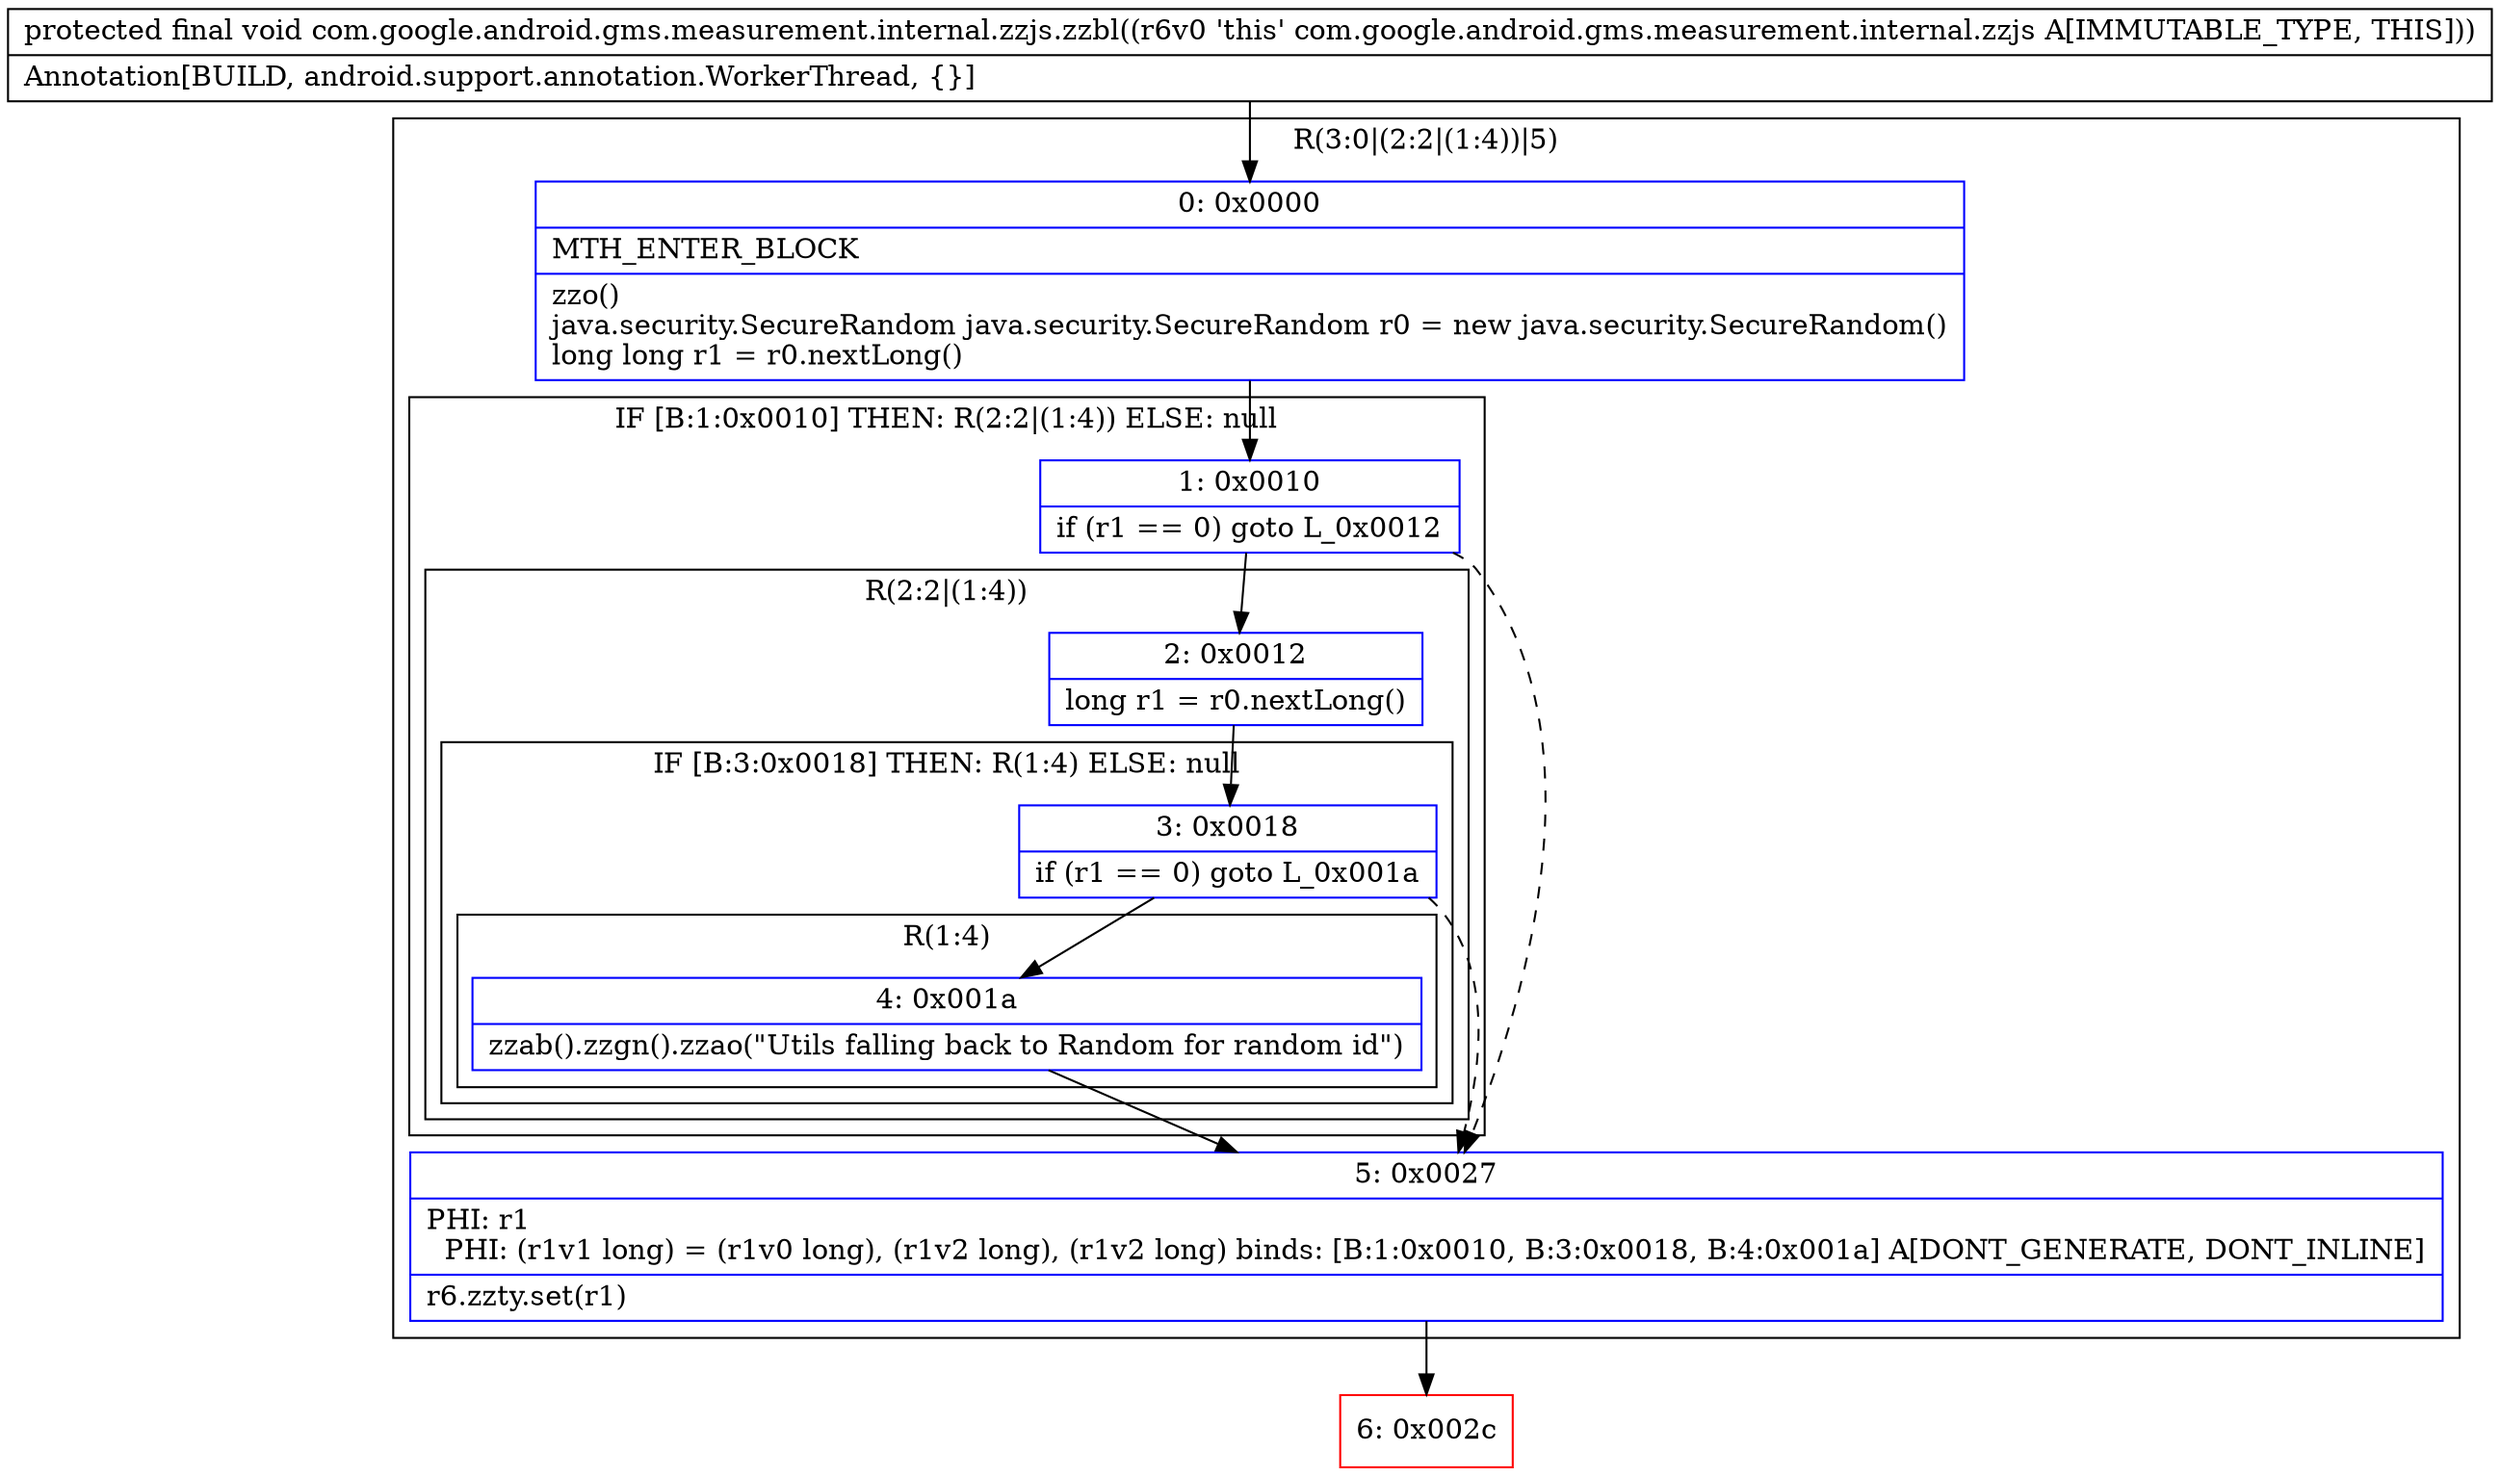 digraph "CFG forcom.google.android.gms.measurement.internal.zzjs.zzbl()V" {
subgraph cluster_Region_377405031 {
label = "R(3:0|(2:2|(1:4))|5)";
node [shape=record,color=blue];
Node_0 [shape=record,label="{0\:\ 0x0000|MTH_ENTER_BLOCK\l|zzo()\ljava.security.SecureRandom java.security.SecureRandom r0 = new java.security.SecureRandom()\llong long r1 = r0.nextLong()\l}"];
subgraph cluster_IfRegion_2005560614 {
label = "IF [B:1:0x0010] THEN: R(2:2|(1:4)) ELSE: null";
node [shape=record,color=blue];
Node_1 [shape=record,label="{1\:\ 0x0010|if (r1 == 0) goto L_0x0012\l}"];
subgraph cluster_Region_1143397310 {
label = "R(2:2|(1:4))";
node [shape=record,color=blue];
Node_2 [shape=record,label="{2\:\ 0x0012|long r1 = r0.nextLong()\l}"];
subgraph cluster_IfRegion_1207115065 {
label = "IF [B:3:0x0018] THEN: R(1:4) ELSE: null";
node [shape=record,color=blue];
Node_3 [shape=record,label="{3\:\ 0x0018|if (r1 == 0) goto L_0x001a\l}"];
subgraph cluster_Region_619406635 {
label = "R(1:4)";
node [shape=record,color=blue];
Node_4 [shape=record,label="{4\:\ 0x001a|zzab().zzgn().zzao(\"Utils falling back to Random for random id\")\l}"];
}
}
}
}
Node_5 [shape=record,label="{5\:\ 0x0027|PHI: r1 \l  PHI: (r1v1 long) = (r1v0 long), (r1v2 long), (r1v2 long) binds: [B:1:0x0010, B:3:0x0018, B:4:0x001a] A[DONT_GENERATE, DONT_INLINE]\l|r6.zzty.set(r1)\l}"];
}
Node_6 [shape=record,color=red,label="{6\:\ 0x002c}"];
MethodNode[shape=record,label="{protected final void com.google.android.gms.measurement.internal.zzjs.zzbl((r6v0 'this' com.google.android.gms.measurement.internal.zzjs A[IMMUTABLE_TYPE, THIS]))  | Annotation[BUILD, android.support.annotation.WorkerThread, \{\}]\l}"];
MethodNode -> Node_0;
Node_0 -> Node_1;
Node_1 -> Node_2;
Node_1 -> Node_5[style=dashed];
Node_2 -> Node_3;
Node_3 -> Node_4;
Node_3 -> Node_5[style=dashed];
Node_4 -> Node_5;
Node_5 -> Node_6;
}

